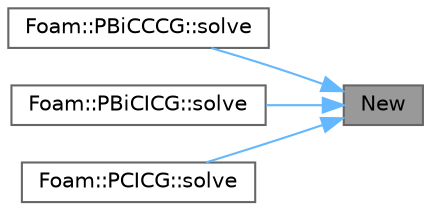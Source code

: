 digraph "New"
{
 // LATEX_PDF_SIZE
  bgcolor="transparent";
  edge [fontname=Helvetica,fontsize=10,labelfontname=Helvetica,labelfontsize=10];
  node [fontname=Helvetica,fontsize=10,shape=box,height=0.2,width=0.4];
  rankdir="RL";
  Node1 [id="Node000001",label="New",height=0.2,width=0.4,color="gray40", fillcolor="grey60", style="filled", fontcolor="black",tooltip=" "];
  Node1 -> Node2 [id="edge1_Node000001_Node000002",dir="back",color="steelblue1",style="solid",tooltip=" "];
  Node2 [id="Node000002",label="Foam::PBiCCCG::solve",height=0.2,width=0.4,color="grey40", fillcolor="white", style="filled",URL="$classFoam_1_1PBiCCCG.html#af2a8369a85a8532bb0c9d431c0b6e7ff",tooltip=" "];
  Node1 -> Node3 [id="edge2_Node000001_Node000003",dir="back",color="steelblue1",style="solid",tooltip=" "];
  Node3 [id="Node000003",label="Foam::PBiCICG::solve",height=0.2,width=0.4,color="grey40", fillcolor="white", style="filled",URL="$classFoam_1_1PBiCICG.html#af2a8369a85a8532bb0c9d431c0b6e7ff",tooltip=" "];
  Node1 -> Node4 [id="edge3_Node000001_Node000004",dir="back",color="steelblue1",style="solid",tooltip=" "];
  Node4 [id="Node000004",label="Foam::PCICG::solve",height=0.2,width=0.4,color="grey40", fillcolor="white", style="filled",URL="$classFoam_1_1PCICG.html#af2a8369a85a8532bb0c9d431c0b6e7ff",tooltip=" "];
}
